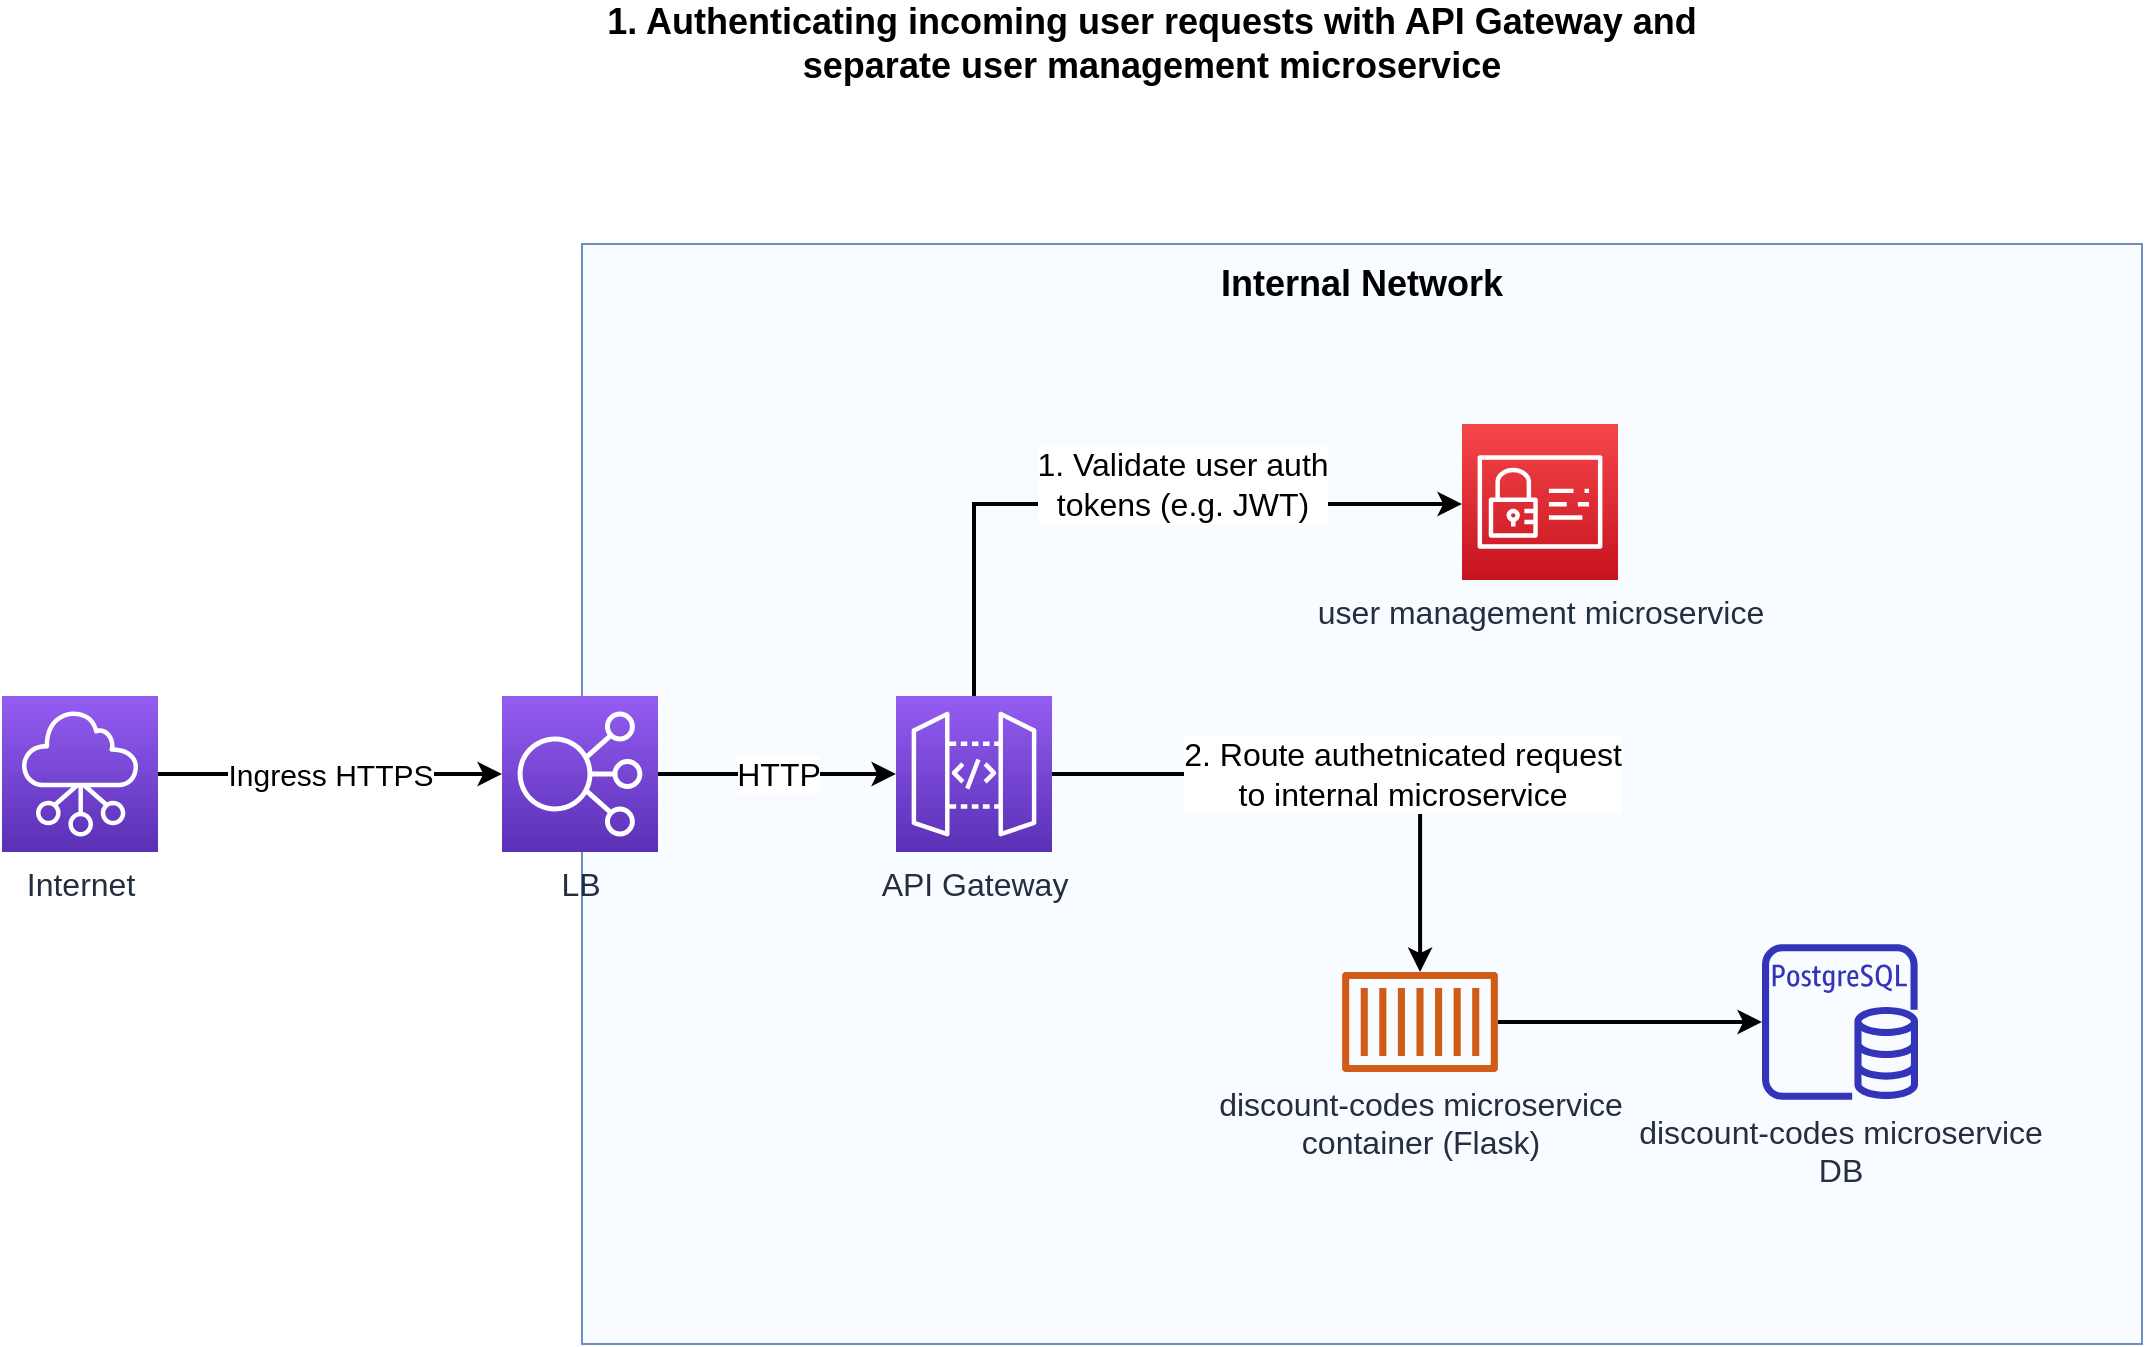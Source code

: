 <mxfile version="14.6.13" type="device"><diagram id="8v5F3ph7WVBtLIJj3nj5" name="Page-1"><mxGraphModel dx="1550" dy="895" grid="1" gridSize="10" guides="1" tooltips="1" connect="1" arrows="1" fold="1" page="1" pageScale="1" pageWidth="1169" pageHeight="827" math="0" shadow="0"><root><mxCell id="0"/><mxCell id="1" parent="0"/><mxCell id="0HoKelpQYjPxg6-VdLwy-9" value="" style="whiteSpace=wrap;html=1;fillColor=#dae8fc;strokeColor=#6c8ebf;fillOpacity=20;imageAspect=0;" vertex="1" parent="1"><mxGeometry x="350" y="150" width="780" height="550" as="geometry"/></mxCell><mxCell id="0HoKelpQYjPxg6-VdLwy-14" style="edgeStyle=orthogonalEdgeStyle;rounded=0;orthogonalLoop=1;jettySize=auto;html=1;strokeWidth=2;" edge="1" parent="1" source="0HoKelpQYjPxg6-VdLwy-1" target="0HoKelpQYjPxg6-VdLwy-4"><mxGeometry relative="1" as="geometry"><Array as="points"><mxPoint x="546" y="280"/></Array></mxGeometry></mxCell><mxCell id="0HoKelpQYjPxg6-VdLwy-15" value="1. Validate user auth&lt;br&gt;tokens (e.g. JWT)" style="edgeLabel;html=1;align=center;verticalAlign=middle;resizable=0;points=[];fontSize=16;" vertex="1" connectable="0" parent="0HoKelpQYjPxg6-VdLwy-14"><mxGeometry x="0.577" y="-1" relative="1" as="geometry"><mxPoint x="-68" y="-11" as="offset"/></mxGeometry></mxCell><mxCell id="0HoKelpQYjPxg6-VdLwy-18" style="edgeStyle=orthogonalEdgeStyle;rounded=0;orthogonalLoop=1;jettySize=auto;html=1;fontSize=16;strokeWidth=2;" edge="1" parent="1" source="0HoKelpQYjPxg6-VdLwy-1" target="0HoKelpQYjPxg6-VdLwy-7"><mxGeometry relative="1" as="geometry"/></mxCell><mxCell id="0HoKelpQYjPxg6-VdLwy-20" value="2. Route authetnicated request&lt;br&gt;to internal microservice" style="edgeLabel;html=1;align=center;verticalAlign=middle;resizable=0;points=[];fontSize=16;" vertex="1" connectable="0" parent="0HoKelpQYjPxg6-VdLwy-18"><mxGeometry x="-0.569" y="-3" relative="1" as="geometry"><mxPoint x="114" y="-3" as="offset"/></mxGeometry></mxCell><mxCell id="0HoKelpQYjPxg6-VdLwy-1" value="&lt;font style=&quot;font-size: 16px&quot;&gt;API Gateway&lt;/font&gt;" style="points=[[0,0,0],[0.25,0,0],[0.5,0,0],[0.75,0,0],[1,0,0],[0,1,0],[0.25,1,0],[0.5,1,0],[0.75,1,0],[1,1,0],[0,0.25,0],[0,0.5,0],[0,0.75,0],[1,0.25,0],[1,0.5,0],[1,0.75,0]];outlineConnect=0;fontColor=#232F3E;gradientColor=#945DF2;gradientDirection=north;fillColor=#5A30B5;strokeColor=#ffffff;dashed=0;verticalLabelPosition=bottom;verticalAlign=top;align=center;html=1;fontSize=12;fontStyle=0;aspect=fixed;shape=mxgraph.aws4.resourceIcon;resIcon=mxgraph.aws4.api_gateway;" vertex="1" parent="1"><mxGeometry x="507" y="376" width="78" height="78" as="geometry"/></mxCell><mxCell id="0HoKelpQYjPxg6-VdLwy-13" value="&lt;font style=&quot;font-size: 16px&quot;&gt;HTTP&lt;/font&gt;" style="edgeStyle=orthogonalEdgeStyle;rounded=0;orthogonalLoop=1;jettySize=auto;html=1;strokeWidth=2;" edge="1" parent="1" source="0HoKelpQYjPxg6-VdLwy-2" target="0HoKelpQYjPxg6-VdLwy-1"><mxGeometry relative="1" as="geometry"/></mxCell><mxCell id="0HoKelpQYjPxg6-VdLwy-2" value="&lt;font style=&quot;font-size: 16px&quot;&gt;LB&lt;/font&gt;" style="points=[[0,0,0],[0.25,0,0],[0.5,0,0],[0.75,0,0],[1,0,0],[0,1,0],[0.25,1,0],[0.5,1,0],[0.75,1,0],[1,1,0],[0,0.25,0],[0,0.5,0],[0,0.75,0],[1,0.25,0],[1,0.5,0],[1,0.75,0]];outlineConnect=0;fontColor=#232F3E;gradientColor=#945DF2;gradientDirection=north;fillColor=#5A30B5;strokeColor=#ffffff;dashed=0;verticalLabelPosition=bottom;verticalAlign=top;align=center;html=1;fontSize=12;fontStyle=0;aspect=fixed;shape=mxgraph.aws4.resourceIcon;resIcon=mxgraph.aws4.elastic_load_balancing;" vertex="1" parent="1"><mxGeometry x="310" y="376" width="78" height="78" as="geometry"/></mxCell><mxCell id="0HoKelpQYjPxg6-VdLwy-4" value="&lt;font style=&quot;font-size: 16px&quot;&gt;user management microservice&lt;/font&gt;" style="points=[[0,0,0],[0.25,0,0],[0.5,0,0],[0.75,0,0],[1,0,0],[0,1,0],[0.25,1,0],[0.5,1,0],[0.75,1,0],[1,1,0],[0,0.25,0],[0,0.5,0],[0,0.75,0],[1,0.25,0],[1,0.5,0],[1,0.75,0]];outlineConnect=0;fontColor=#232F3E;gradientColor=#F54749;gradientDirection=north;fillColor=#C7131F;strokeColor=#ffffff;dashed=0;verticalLabelPosition=bottom;verticalAlign=top;align=center;html=1;fontSize=12;fontStyle=0;aspect=fixed;shape=mxgraph.aws4.resourceIcon;resIcon=mxgraph.aws4.identity_and_access_management;" vertex="1" parent="1"><mxGeometry x="790" y="240" width="78" height="78" as="geometry"/></mxCell><mxCell id="0HoKelpQYjPxg6-VdLwy-5" value="&lt;font style=&quot;font-size: 16px&quot;&gt;discount-codes microservice&lt;br&gt;DB&lt;/font&gt;" style="outlineConnect=0;fontColor=#232F3E;gradientColor=none;fillColor=#3334B9;strokeColor=none;dashed=0;verticalLabelPosition=bottom;verticalAlign=top;align=center;html=1;fontSize=12;fontStyle=0;aspect=fixed;pointerEvents=1;shape=mxgraph.aws4.rds_postgresql_instance;" vertex="1" parent="1"><mxGeometry x="940" y="500" width="78" height="78" as="geometry"/></mxCell><mxCell id="0HoKelpQYjPxg6-VdLwy-23" style="edgeStyle=orthogonalEdgeStyle;rounded=0;orthogonalLoop=1;jettySize=auto;html=1;fontSize=16;strokeWidth=2;" edge="1" parent="1" source="0HoKelpQYjPxg6-VdLwy-7" target="0HoKelpQYjPxg6-VdLwy-5"><mxGeometry relative="1" as="geometry"/></mxCell><mxCell id="0HoKelpQYjPxg6-VdLwy-7" value="&lt;font style=&quot;font-size: 16px&quot;&gt;discount-codes microservice&lt;br&gt;container (Flask)&lt;/font&gt;" style="outlineConnect=0;fontColor=#232F3E;gradientColor=none;fillColor=#D05C17;strokeColor=none;dashed=0;verticalLabelPosition=bottom;verticalAlign=top;align=center;html=1;fontSize=12;fontStyle=0;aspect=fixed;pointerEvents=1;shape=mxgraph.aws4.container_1;" vertex="1" parent="1"><mxGeometry x="730" y="514" width="78" height="50" as="geometry"/></mxCell><mxCell id="0HoKelpQYjPxg6-VdLwy-12" value="&lt;font style=&quot;font-size: 15px&quot;&gt;Ingress HTTPS&lt;/font&gt;" style="edgeStyle=orthogonalEdgeStyle;rounded=0;orthogonalLoop=1;jettySize=auto;html=1;strokeWidth=2;" edge="1" parent="1" source="0HoKelpQYjPxg6-VdLwy-8" target="0HoKelpQYjPxg6-VdLwy-2"><mxGeometry relative="1" as="geometry"/></mxCell><mxCell id="0HoKelpQYjPxg6-VdLwy-8" value="&lt;font style=&quot;font-size: 16px&quot;&gt;Internet&lt;br&gt;&lt;/font&gt;" style="points=[[0,0,0],[0.25,0,0],[0.5,0,0],[0.75,0,0],[1,0,0],[0,1,0],[0.25,1,0],[0.5,1,0],[0.75,1,0],[1,1,0],[0,0.25,0],[0,0.5,0],[0,0.75,0],[1,0.25,0],[1,0.5,0],[1,0.75,0]];outlineConnect=0;fontColor=#232F3E;gradientColor=#945DF2;gradientDirection=north;fillColor=#5A30B5;strokeColor=#ffffff;dashed=0;verticalLabelPosition=bottom;verticalAlign=top;align=center;html=1;fontSize=12;fontStyle=0;aspect=fixed;shape=mxgraph.aws4.resourceIcon;resIcon=mxgraph.aws4.networking_and_content_delivery;" vertex="1" parent="1"><mxGeometry x="60" y="376" width="78" height="78" as="geometry"/></mxCell><mxCell id="0HoKelpQYjPxg6-VdLwy-11" value="&lt;b&gt;&lt;font style=&quot;font-size: 18px&quot;&gt;Internal Network&lt;/font&gt;&lt;/b&gt;" style="text;html=1;strokeColor=none;fillColor=none;align=center;verticalAlign=middle;whiteSpace=wrap;rounded=0;" vertex="1" parent="1"><mxGeometry x="645" y="150" width="190" height="40" as="geometry"/></mxCell><mxCell id="0HoKelpQYjPxg6-VdLwy-24" value="&lt;span style=&quot;font-size: 18px&quot;&gt;&lt;b&gt;1. Authenticating incoming user requests with API Gateway and separate user management microservice&lt;/b&gt;&lt;/span&gt;" style="text;html=1;strokeColor=none;fillColor=none;align=center;verticalAlign=middle;whiteSpace=wrap;rounded=0;" vertex="1" parent="1"><mxGeometry x="360" y="30" width="550" height="40" as="geometry"/></mxCell></root></mxGraphModel></diagram></mxfile>
